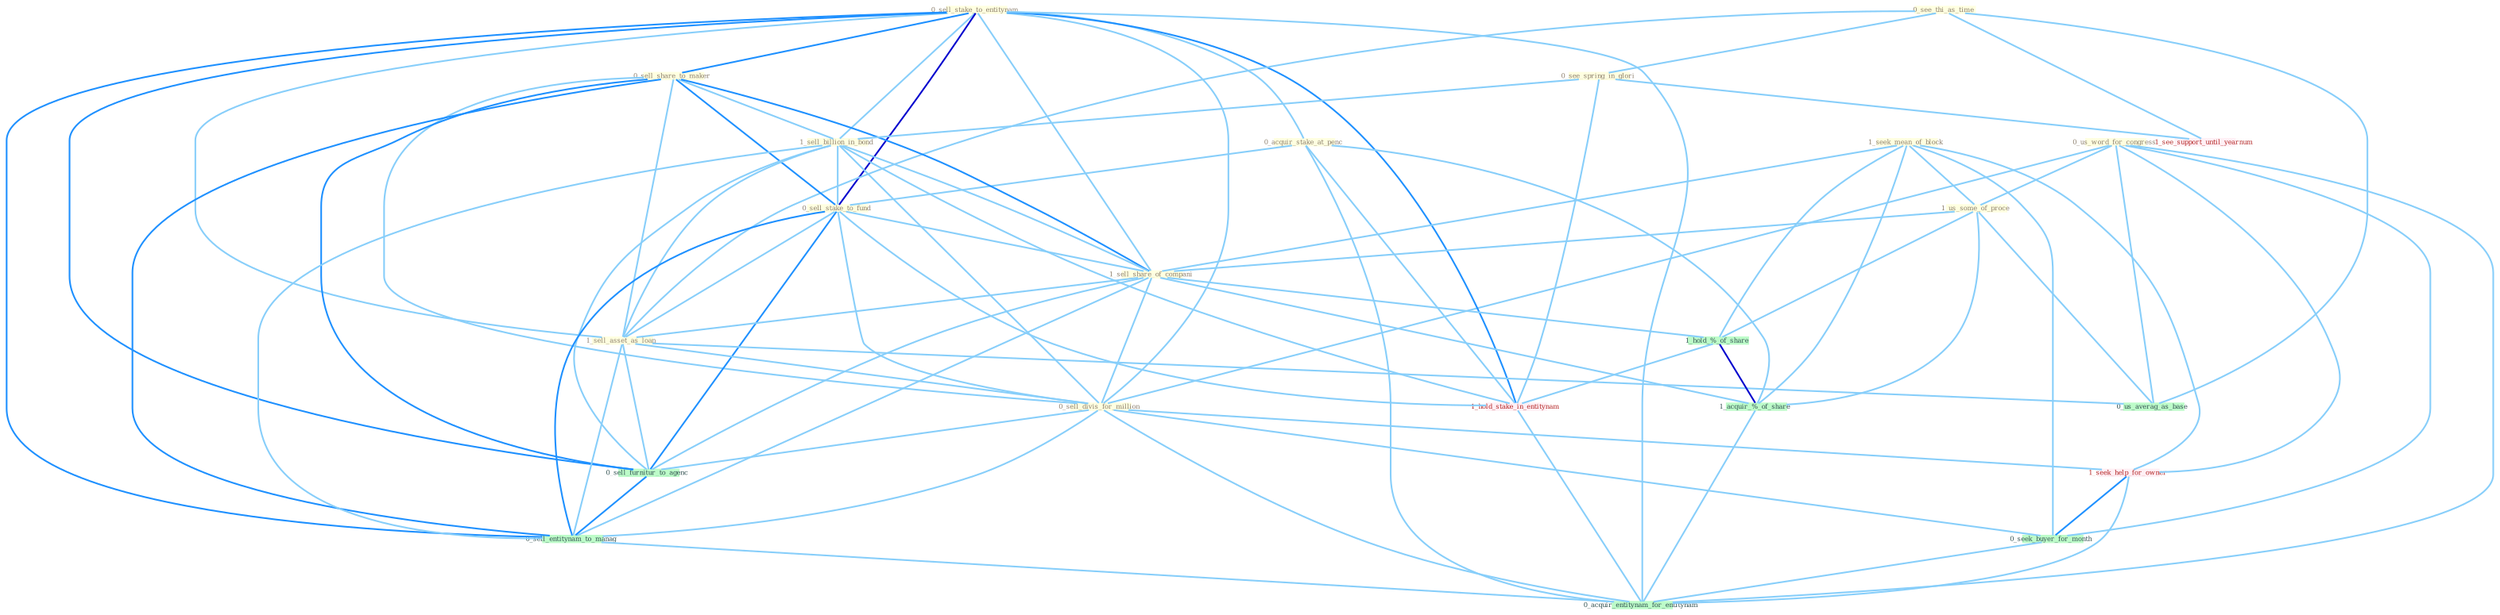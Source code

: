 Graph G{ 
    node
    [shape=polygon,style=filled,width=.5,height=.06,color="#BDFCC9",fixedsize=true,fontsize=4,
    fontcolor="#2f4f4f"];
    {node
    [color="#ffffe0", fontcolor="#8b7d6b"] "0_us_word_for_congress " "0_sell_stake_to_entitynam " "0_acquir_stake_at_penc " "0_see_thi_as_time " "0_sell_share_to_maker " "0_see_spring_in_glori " "1_sell_billion_in_bond " "0_sell_stake_to_fund " "1_seek_mean_of_block " "1_us_some_of_proce " "1_sell_share_of_compani " "1_sell_asset_as_loan " "0_sell_divis_for_million "}
{node [color="#fff0f5", fontcolor="#b22222"] "1_hold_stake_in_entitynam " "1_seek_help_for_owner " "1_see_support_until_yearnum "}
edge [color="#B0E2FF"];

	"0_us_word_for_congress " -- "1_us_some_of_proce " [w="1", color="#87cefa" ];
	"0_us_word_for_congress " -- "0_sell_divis_for_million " [w="1", color="#87cefa" ];
	"0_us_word_for_congress " -- "1_seek_help_for_owner " [w="1", color="#87cefa" ];
	"0_us_word_for_congress " -- "0_seek_buyer_for_month " [w="1", color="#87cefa" ];
	"0_us_word_for_congress " -- "0_us_averag_as_base " [w="1", color="#87cefa" ];
	"0_us_word_for_congress " -- "0_acquir_entitynam_for_entitynam " [w="1", color="#87cefa" ];
	"0_sell_stake_to_entitynam " -- "0_acquir_stake_at_penc " [w="1", color="#87cefa" ];
	"0_sell_stake_to_entitynam " -- "0_sell_share_to_maker " [w="2", color="#1e90ff" , len=0.8];
	"0_sell_stake_to_entitynam " -- "1_sell_billion_in_bond " [w="1", color="#87cefa" ];
	"0_sell_stake_to_entitynam " -- "0_sell_stake_to_fund " [w="3", color="#0000cd" , len=0.6];
	"0_sell_stake_to_entitynam " -- "1_sell_share_of_compani " [w="1", color="#87cefa" ];
	"0_sell_stake_to_entitynam " -- "1_sell_asset_as_loan " [w="1", color="#87cefa" ];
	"0_sell_stake_to_entitynam " -- "0_sell_divis_for_million " [w="1", color="#87cefa" ];
	"0_sell_stake_to_entitynam " -- "1_hold_stake_in_entitynam " [w="2", color="#1e90ff" , len=0.8];
	"0_sell_stake_to_entitynam " -- "0_sell_furnitur_to_agenc " [w="2", color="#1e90ff" , len=0.8];
	"0_sell_stake_to_entitynam " -- "0_sell_entitynam_to_manag " [w="2", color="#1e90ff" , len=0.8];
	"0_sell_stake_to_entitynam " -- "0_acquir_entitynam_for_entitynam " [w="1", color="#87cefa" ];
	"0_acquir_stake_at_penc " -- "0_sell_stake_to_fund " [w="1", color="#87cefa" ];
	"0_acquir_stake_at_penc " -- "1_hold_stake_in_entitynam " [w="1", color="#87cefa" ];
	"0_acquir_stake_at_penc " -- "1_acquir_%_of_share " [w="1", color="#87cefa" ];
	"0_acquir_stake_at_penc " -- "0_acquir_entitynam_for_entitynam " [w="1", color="#87cefa" ];
	"0_see_thi_as_time " -- "0_see_spring_in_glori " [w="1", color="#87cefa" ];
	"0_see_thi_as_time " -- "1_sell_asset_as_loan " [w="1", color="#87cefa" ];
	"0_see_thi_as_time " -- "1_see_support_until_yearnum " [w="1", color="#87cefa" ];
	"0_see_thi_as_time " -- "0_us_averag_as_base " [w="1", color="#87cefa" ];
	"0_sell_share_to_maker " -- "1_sell_billion_in_bond " [w="1", color="#87cefa" ];
	"0_sell_share_to_maker " -- "0_sell_stake_to_fund " [w="2", color="#1e90ff" , len=0.8];
	"0_sell_share_to_maker " -- "1_sell_share_of_compani " [w="2", color="#1e90ff" , len=0.8];
	"0_sell_share_to_maker " -- "1_sell_asset_as_loan " [w="1", color="#87cefa" ];
	"0_sell_share_to_maker " -- "0_sell_divis_for_million " [w="1", color="#87cefa" ];
	"0_sell_share_to_maker " -- "0_sell_furnitur_to_agenc " [w="2", color="#1e90ff" , len=0.8];
	"0_sell_share_to_maker " -- "0_sell_entitynam_to_manag " [w="2", color="#1e90ff" , len=0.8];
	"0_see_spring_in_glori " -- "1_sell_billion_in_bond " [w="1", color="#87cefa" ];
	"0_see_spring_in_glori " -- "1_hold_stake_in_entitynam " [w="1", color="#87cefa" ];
	"0_see_spring_in_glori " -- "1_see_support_until_yearnum " [w="1", color="#87cefa" ];
	"1_sell_billion_in_bond " -- "0_sell_stake_to_fund " [w="1", color="#87cefa" ];
	"1_sell_billion_in_bond " -- "1_sell_share_of_compani " [w="1", color="#87cefa" ];
	"1_sell_billion_in_bond " -- "1_sell_asset_as_loan " [w="1", color="#87cefa" ];
	"1_sell_billion_in_bond " -- "0_sell_divis_for_million " [w="1", color="#87cefa" ];
	"1_sell_billion_in_bond " -- "1_hold_stake_in_entitynam " [w="1", color="#87cefa" ];
	"1_sell_billion_in_bond " -- "0_sell_furnitur_to_agenc " [w="1", color="#87cefa" ];
	"1_sell_billion_in_bond " -- "0_sell_entitynam_to_manag " [w="1", color="#87cefa" ];
	"0_sell_stake_to_fund " -- "1_sell_share_of_compani " [w="1", color="#87cefa" ];
	"0_sell_stake_to_fund " -- "1_sell_asset_as_loan " [w="1", color="#87cefa" ];
	"0_sell_stake_to_fund " -- "0_sell_divis_for_million " [w="1", color="#87cefa" ];
	"0_sell_stake_to_fund " -- "1_hold_stake_in_entitynam " [w="1", color="#87cefa" ];
	"0_sell_stake_to_fund " -- "0_sell_furnitur_to_agenc " [w="2", color="#1e90ff" , len=0.8];
	"0_sell_stake_to_fund " -- "0_sell_entitynam_to_manag " [w="2", color="#1e90ff" , len=0.8];
	"1_seek_mean_of_block " -- "1_us_some_of_proce " [w="1", color="#87cefa" ];
	"1_seek_mean_of_block " -- "1_sell_share_of_compani " [w="1", color="#87cefa" ];
	"1_seek_mean_of_block " -- "1_hold_%_of_share " [w="1", color="#87cefa" ];
	"1_seek_mean_of_block " -- "1_seek_help_for_owner " [w="1", color="#87cefa" ];
	"1_seek_mean_of_block " -- "0_seek_buyer_for_month " [w="1", color="#87cefa" ];
	"1_seek_mean_of_block " -- "1_acquir_%_of_share " [w="1", color="#87cefa" ];
	"1_us_some_of_proce " -- "1_sell_share_of_compani " [w="1", color="#87cefa" ];
	"1_us_some_of_proce " -- "1_hold_%_of_share " [w="1", color="#87cefa" ];
	"1_us_some_of_proce " -- "1_acquir_%_of_share " [w="1", color="#87cefa" ];
	"1_us_some_of_proce " -- "0_us_averag_as_base " [w="1", color="#87cefa" ];
	"1_sell_share_of_compani " -- "1_sell_asset_as_loan " [w="1", color="#87cefa" ];
	"1_sell_share_of_compani " -- "0_sell_divis_for_million " [w="1", color="#87cefa" ];
	"1_sell_share_of_compani " -- "1_hold_%_of_share " [w="1", color="#87cefa" ];
	"1_sell_share_of_compani " -- "1_acquir_%_of_share " [w="1", color="#87cefa" ];
	"1_sell_share_of_compani " -- "0_sell_furnitur_to_agenc " [w="1", color="#87cefa" ];
	"1_sell_share_of_compani " -- "0_sell_entitynam_to_manag " [w="1", color="#87cefa" ];
	"1_sell_asset_as_loan " -- "0_sell_divis_for_million " [w="1", color="#87cefa" ];
	"1_sell_asset_as_loan " -- "0_sell_furnitur_to_agenc " [w="1", color="#87cefa" ];
	"1_sell_asset_as_loan " -- "0_us_averag_as_base " [w="1", color="#87cefa" ];
	"1_sell_asset_as_loan " -- "0_sell_entitynam_to_manag " [w="1", color="#87cefa" ];
	"0_sell_divis_for_million " -- "1_seek_help_for_owner " [w="1", color="#87cefa" ];
	"0_sell_divis_for_million " -- "0_seek_buyer_for_month " [w="1", color="#87cefa" ];
	"0_sell_divis_for_million " -- "0_sell_furnitur_to_agenc " [w="1", color="#87cefa" ];
	"0_sell_divis_for_million " -- "0_sell_entitynam_to_manag " [w="1", color="#87cefa" ];
	"0_sell_divis_for_million " -- "0_acquir_entitynam_for_entitynam " [w="1", color="#87cefa" ];
	"1_hold_%_of_share " -- "1_hold_stake_in_entitynam " [w="1", color="#87cefa" ];
	"1_hold_%_of_share " -- "1_acquir_%_of_share " [w="3", color="#0000cd" , len=0.6];
	"1_hold_stake_in_entitynam " -- "0_acquir_entitynam_for_entitynam " [w="1", color="#87cefa" ];
	"1_seek_help_for_owner " -- "0_seek_buyer_for_month " [w="2", color="#1e90ff" , len=0.8];
	"1_seek_help_for_owner " -- "0_acquir_entitynam_for_entitynam " [w="1", color="#87cefa" ];
	"0_seek_buyer_for_month " -- "0_acquir_entitynam_for_entitynam " [w="1", color="#87cefa" ];
	"1_acquir_%_of_share " -- "0_acquir_entitynam_for_entitynam " [w="1", color="#87cefa" ];
	"0_sell_furnitur_to_agenc " -- "0_sell_entitynam_to_manag " [w="2", color="#1e90ff" , len=0.8];
	"0_sell_entitynam_to_manag " -- "0_acquir_entitynam_for_entitynam " [w="1", color="#87cefa" ];
}
